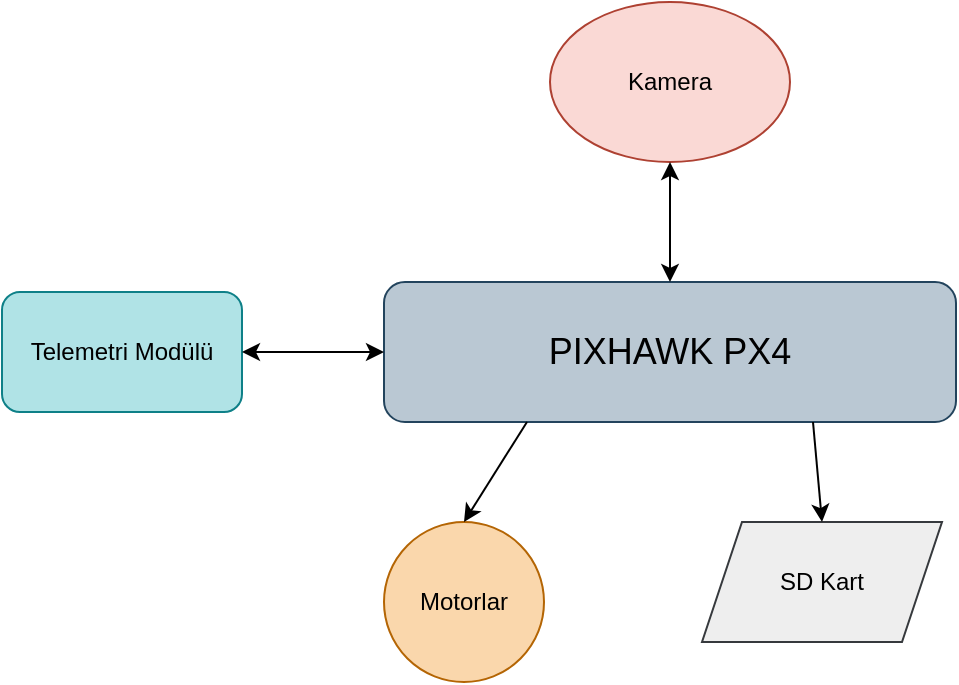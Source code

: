<mxfile version="14.5.8" type="github">
  <diagram id="tKVIa3FBMVcT6cY5Scj_" name="Page-1">
    <mxGraphModel dx="998" dy="548" grid="1" gridSize="10" guides="1" tooltips="1" connect="1" arrows="1" fold="1" page="1" pageScale="1" pageWidth="827" pageHeight="1169" math="0" shadow="0">
      <root>
        <mxCell id="0" />
        <mxCell id="1" parent="0" />
        <mxCell id="ENwuv9KXUSa9GBN87nCl-1" value="&lt;font style=&quot;font-size: 18px&quot;&gt;PIXHAWK PX4&lt;/font&gt;" style="rounded=1;whiteSpace=wrap;html=1;fillColor=#bac8d3;strokeColor=#23445d;" parent="1" vertex="1">
          <mxGeometry x="271" y="200" width="286" height="70" as="geometry" />
        </mxCell>
        <mxCell id="9tuDKPlhs7YXbbd0itj1-1" value="Kamera" style="ellipse;whiteSpace=wrap;html=1;fillColor=#fad9d5;strokeColor=#ae4132;" vertex="1" parent="1">
          <mxGeometry x="354" y="60" width="120" height="80" as="geometry" />
        </mxCell>
        <mxCell id="9tuDKPlhs7YXbbd0itj1-2" value="" style="endArrow=classic;startArrow=classic;html=1;entryX=0.5;entryY=1;entryDx=0;entryDy=0;exitX=0.5;exitY=0;exitDx=0;exitDy=0;" edge="1" parent="1" source="ENwuv9KXUSa9GBN87nCl-1" target="9tuDKPlhs7YXbbd0itj1-1">
          <mxGeometry width="50" height="50" relative="1" as="geometry">
            <mxPoint x="390" y="310" as="sourcePoint" />
            <mxPoint x="440" y="260" as="targetPoint" />
          </mxGeometry>
        </mxCell>
        <mxCell id="9tuDKPlhs7YXbbd0itj1-3" value="Telemetri Modülü" style="rounded=1;whiteSpace=wrap;html=1;fillColor=#b0e3e6;strokeColor=#0e8088;" vertex="1" parent="1">
          <mxGeometry x="80" y="205" width="120" height="60" as="geometry" />
        </mxCell>
        <mxCell id="9tuDKPlhs7YXbbd0itj1-4" value="" style="endArrow=classic;startArrow=classic;html=1;entryX=0;entryY=0.5;entryDx=0;entryDy=0;exitX=1;exitY=0.5;exitDx=0;exitDy=0;" edge="1" parent="1" source="9tuDKPlhs7YXbbd0itj1-3" target="ENwuv9KXUSa9GBN87nCl-1">
          <mxGeometry width="50" height="50" relative="1" as="geometry">
            <mxPoint x="170" y="310" as="sourcePoint" />
            <mxPoint x="270" y="240" as="targetPoint" />
            <Array as="points" />
          </mxGeometry>
        </mxCell>
        <mxCell id="9tuDKPlhs7YXbbd0itj1-6" value="Motorlar" style="ellipse;whiteSpace=wrap;html=1;aspect=fixed;fillColor=#fad7ac;strokeColor=#b46504;" vertex="1" parent="1">
          <mxGeometry x="271" y="320" width="80" height="80" as="geometry" />
        </mxCell>
        <mxCell id="9tuDKPlhs7YXbbd0itj1-8" value="" style="endArrow=classic;html=1;entryX=0.5;entryY=0;entryDx=0;entryDy=0;exitX=0.25;exitY=1;exitDx=0;exitDy=0;" edge="1" parent="1" source="ENwuv9KXUSa9GBN87nCl-1" target="9tuDKPlhs7YXbbd0itj1-6">
          <mxGeometry width="50" height="50" relative="1" as="geometry">
            <mxPoint x="380" y="280" as="sourcePoint" />
            <mxPoint x="440" y="260" as="targetPoint" />
            <Array as="points" />
          </mxGeometry>
        </mxCell>
        <mxCell id="9tuDKPlhs7YXbbd0itj1-9" value="SD Kart" style="shape=parallelogram;perimeter=parallelogramPerimeter;whiteSpace=wrap;html=1;fixedSize=1;fillColor=#eeeeee;strokeColor=#36393d;" vertex="1" parent="1">
          <mxGeometry x="430" y="320" width="120" height="60" as="geometry" />
        </mxCell>
        <mxCell id="9tuDKPlhs7YXbbd0itj1-10" value="" style="endArrow=classic;html=1;entryX=0.5;entryY=0;entryDx=0;entryDy=0;exitX=0.75;exitY=1;exitDx=0;exitDy=0;" edge="1" parent="1" source="ENwuv9KXUSa9GBN87nCl-1" target="9tuDKPlhs7YXbbd0itj1-9">
          <mxGeometry width="50" height="50" relative="1" as="geometry">
            <mxPoint x="390" y="310" as="sourcePoint" />
            <mxPoint x="440" y="260" as="targetPoint" />
          </mxGeometry>
        </mxCell>
      </root>
    </mxGraphModel>
  </diagram>
</mxfile>

